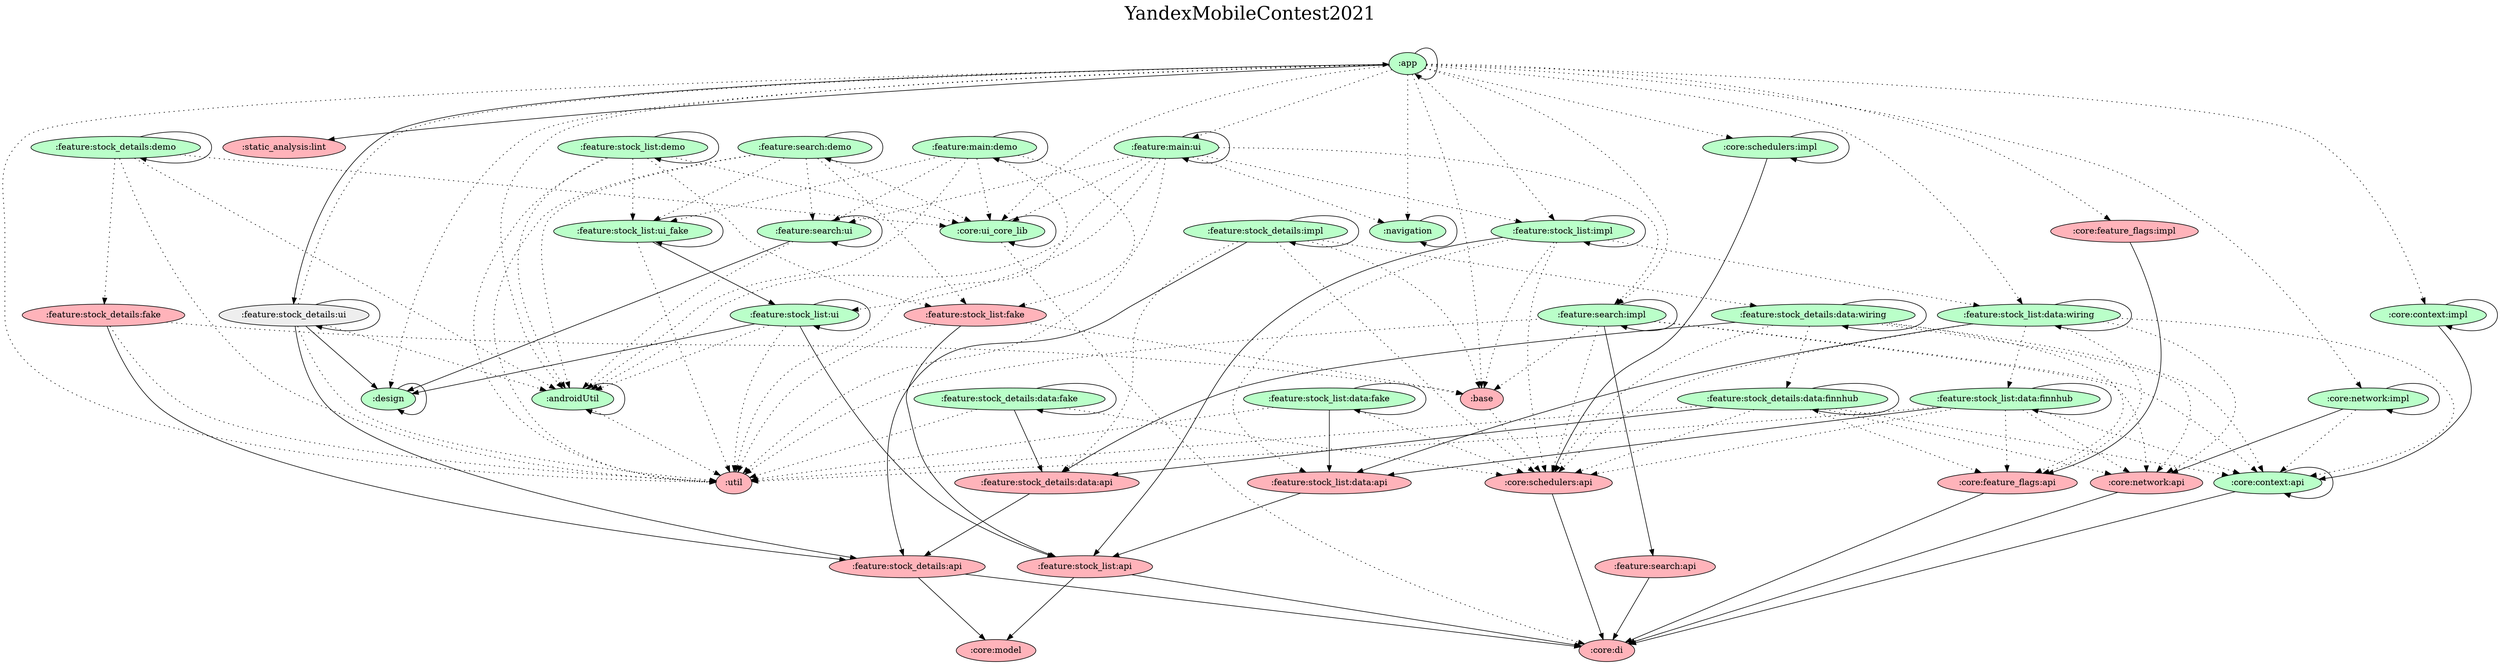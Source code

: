 digraph {
  graph [label="YandexMobileContest2021\n ",labelloc=t,fontsize=30,ranksep=1.4];
  node [style=filled, fillcolor="#bbbbbb"];
  rankdir=TB;

  # Projects

  ":androidUtil" [fillcolor="#baffc9"];
  ":app" [fillcolor="#baffc9"];
  ":base" [fillcolor="#ffb3ba"];
  ":core:context:api" [fillcolor="#baffc9"];
  ":core:context:impl" [fillcolor="#baffc9"];
  ":core:di" [fillcolor="#ffb3ba"];
  ":core:feature_flags:api" [fillcolor="#ffb3ba"];
  ":core:feature_flags:impl" [fillcolor="#ffb3ba"];
  ":core:model" [fillcolor="#ffb3ba"];
  ":core:network:api" [fillcolor="#ffb3ba"];
  ":core:network:impl" [fillcolor="#baffc9"];
  ":core:schedulers:api" [fillcolor="#ffb3ba"];
  ":core:schedulers:impl" [fillcolor="#baffc9"];
  ":core:ui_core_lib" [fillcolor="#baffc9"];
  ":design" [fillcolor="#baffc9"];
  ":feature:main:demo" [fillcolor="#baffc9"];
  ":feature:main:ui" [fillcolor="#baffc9"];
  ":feature:search:api" [fillcolor="#ffb3ba"];
  ":feature:search:demo" [fillcolor="#baffc9"];
  ":feature:search:impl" [fillcolor="#baffc9"];
  ":feature:search:ui" [fillcolor="#baffc9"];
  ":feature:stock_details:api" [fillcolor="#ffb3ba"];
  ":feature:stock_details:data:api" [fillcolor="#ffb3ba"];
  ":feature:stock_details:data:fake" [fillcolor="#baffc9"];
  ":feature:stock_details:data:finnhub" [fillcolor="#baffc9"];
  ":feature:stock_details:data:wiring" [fillcolor="#baffc9"];
  ":feature:stock_details:demo" [fillcolor="#baffc9"];
  ":feature:stock_details:fake" [fillcolor="#ffb3ba"];
  ":feature:stock_details:impl" [fillcolor="#baffc9"];
  ":feature:stock_details:ui" [fillcolor="#eeeeee"];
  ":feature:stock_list:api" [fillcolor="#ffb3ba"];
  ":feature:stock_list:data:api" [fillcolor="#ffb3ba"];
  ":feature:stock_list:data:fake" [fillcolor="#baffc9"];
  ":feature:stock_list:data:finnhub" [fillcolor="#baffc9"];
  ":feature:stock_list:data:wiring" [fillcolor="#baffc9"];
  ":feature:stock_list:demo" [fillcolor="#baffc9"];
  ":feature:stock_list:fake" [fillcolor="#ffb3ba"];
  ":feature:stock_list:impl" [fillcolor="#baffc9"];
  ":feature:stock_list:ui" [fillcolor="#baffc9"];
  ":feature:stock_list:ui_fake" [fillcolor="#baffc9"];
  ":navigation" [fillcolor="#baffc9"];
  ":static_analysis:lint" [fillcolor="#ffb3ba"];
  ":util" [fillcolor="#ffb3ba"];

  {rank = same;}

  # Dependencies

  ":androidUtil" -> ":androidUtil"
  ":androidUtil" -> ":util" [style=dotted]
  ":app" -> ":app"
  ":app" -> ":feature:stock_details:ui"
  ":app" -> ":androidUtil" [style=dotted]
  ":app" -> ":base" [style=dotted]
  ":app" -> ":design" [style=dotted]
  ":app" -> ":core:context:impl" [style=dotted]
  ":app" -> ":core:feature_flags:impl" [style=dotted]
  ":app" -> ":core:network:impl" [style=dotted]
  ":app" -> ":core:schedulers:impl" [style=dotted]
  ":app" -> ":core:ui_core_lib" [style=dotted]
  ":app" -> ":feature:main:ui" [style=dotted]
  ":app" -> ":feature:search:impl" [style=dotted]
  ":app" -> ":feature:stock_list:data:wiring" [style=dotted]
  ":app" -> ":feature:stock_list:impl" [style=dotted]
  ":app" -> ":navigation" [style=dotted]
  ":app" -> ":util" [style=dotted]
  ":app" -> ":static_analysis:lint"
  ":base" -> ":core:schedulers:api" [style=dotted]
  ":design" -> ":design"
  ":navigation" -> ":navigation"
  ":core:ui_core_lib" -> ":core:ui_core_lib"
  ":core:ui_core_lib" -> ":core:di" [style=dotted]
  ":core:context:api" -> ":core:di"
  ":core:context:api" -> ":core:context:api"
  ":core:context:impl" -> ":core:context:api"
  ":core:context:impl" -> ":core:context:impl"
  ":core:feature_flags:api" -> ":core:di"
  ":core:feature_flags:impl" -> ":core:feature_flags:api"
  ":core:network:api" -> ":core:di"
  ":core:network:impl" -> ":core:network:api"
  ":core:network:impl" -> ":core:network:impl"
  ":core:network:impl" -> ":core:context:api" [style=dotted]
  ":core:schedulers:api" -> ":core:di"
  ":core:schedulers:impl" -> ":core:schedulers:api"
  ":core:schedulers:impl" -> ":core:schedulers:impl"
  ":feature:main:demo" -> ":feature:main:demo"
  ":feature:main:demo" -> ":androidUtil" [style=dotted]
  ":feature:main:demo" -> ":core:ui_core_lib" [style=dotted]
  ":feature:main:demo" -> ":feature:search:ui" [style=dotted]
  ":feature:main:demo" -> ":feature:stock_list:fake" [style=dotted]
  ":feature:main:demo" -> ":feature:stock_list:ui_fake" [style=dotted]
  ":feature:main:demo" -> ":util" [style=dotted]
  ":feature:main:ui" -> ":feature:main:ui"
  ":feature:main:ui" -> ":androidUtil" [style=dotted]
  ":feature:main:ui" -> ":core:ui_core_lib" [style=dotted]
  ":feature:main:ui" -> ":feature:search:impl" [style=dotted]
  ":feature:main:ui" -> ":feature:search:ui" [style=dotted]
  ":feature:main:ui" -> ":feature:stock_list:impl" [style=dotted]
  ":feature:main:ui" -> ":feature:stock_list:ui" [style=dotted]
  ":feature:main:ui" -> ":navigation" [style=dotted]
  ":feature:main:ui" -> ":util" [style=dotted]
  ":feature:search:api" -> ":core:di"
  ":feature:search:demo" -> ":feature:search:demo"
  ":feature:search:demo" -> ":androidUtil" [style=dotted]
  ":feature:search:demo" -> ":core:ui_core_lib" [style=dotted]
  ":feature:search:demo" -> ":feature:search:ui" [style=dotted]
  ":feature:search:demo" -> ":feature:stock_list:fake" [style=dotted]
  ":feature:search:demo" -> ":feature:stock_list:ui_fake" [style=dotted]
  ":feature:search:demo" -> ":util" [style=dotted]
  ":feature:search:impl" -> ":feature:search:api"
  ":feature:search:impl" -> ":feature:search:impl"
  ":feature:search:impl" -> ":base" [style=dotted]
  ":feature:search:impl" -> ":core:context:api" [style=dotted]
  ":feature:search:impl" -> ":core:network:api" [style=dotted]
  ":feature:search:impl" -> ":core:schedulers:api" [style=dotted]
  ":feature:search:impl" -> ":util" [style=dotted]
  ":feature:search:ui" -> ":design"
  ":feature:search:ui" -> ":feature:search:ui"
  ":feature:search:ui" -> ":androidUtil" [style=dotted]
  ":feature:stock_details:api" -> ":core:di"
  ":feature:stock_details:api" -> ":core:model"
  ":feature:stock_details:demo" -> ":feature:stock_details:demo"
  ":feature:stock_details:demo" -> ":androidUtil" [style=dotted]
  ":feature:stock_details:demo" -> ":core:ui_core_lib" [style=dotted]
  ":feature:stock_details:demo" -> ":feature:stock_details:fake" [style=dotted]
  ":feature:stock_details:demo" -> ":util" [style=dotted]
  ":feature:stock_details:fake" -> ":feature:stock_details:api"
  ":feature:stock_details:fake" -> ":base" [style=dotted]
  ":feature:stock_details:fake" -> ":util" [style=dotted]
  ":feature:stock_details:impl" -> ":feature:stock_details:api"
  ":feature:stock_details:impl" -> ":feature:stock_details:impl"
  ":feature:stock_details:impl" -> ":base" [style=dotted]
  ":feature:stock_details:impl" -> ":core:schedulers:api" [style=dotted]
  ":feature:stock_details:impl" -> ":feature:stock_details:data:api" [style=dotted]
  ":feature:stock_details:impl" -> ":feature:stock_details:data:wiring" [style=dotted]
  ":feature:stock_details:ui" -> ":design"
  ":feature:stock_details:ui" -> ":feature:stock_details:api"
  ":feature:stock_details:ui" -> ":feature:stock_details:ui"
  ":feature:stock_details:ui" -> ":androidUtil" [style=dotted]
  ":feature:stock_details:ui" -> ":app" [style=dotted]
  ":feature:stock_details:ui" -> ":util" [style=dotted]
  ":feature:stock_list:api" -> ":core:di"
  ":feature:stock_list:api" -> ":core:model"
  ":feature:stock_list:demo" -> ":feature:stock_list:demo"
  ":feature:stock_list:demo" -> ":androidUtil" [style=dotted]
  ":feature:stock_list:demo" -> ":core:ui_core_lib" [style=dotted]
  ":feature:stock_list:demo" -> ":feature:stock_list:fake" [style=dotted]
  ":feature:stock_list:demo" -> ":feature:stock_list:ui_fake" [style=dotted]
  ":feature:stock_list:demo" -> ":util" [style=dotted]
  ":feature:stock_list:fake" -> ":feature:stock_list:api"
  ":feature:stock_list:fake" -> ":base" [style=dotted]
  ":feature:stock_list:fake" -> ":util" [style=dotted]
  ":feature:stock_list:impl" -> ":feature:stock_list:api"
  ":feature:stock_list:impl" -> ":feature:stock_list:impl"
  ":feature:stock_list:impl" -> ":base" [style=dotted]
  ":feature:stock_list:impl" -> ":core:schedulers:api" [style=dotted]
  ":feature:stock_list:impl" -> ":feature:stock_list:data:api" [style=dotted]
  ":feature:stock_list:impl" -> ":feature:stock_list:data:wiring" [style=dotted]
  ":feature:stock_list:ui" -> ":design"
  ":feature:stock_list:ui" -> ":feature:stock_list:api"
  ":feature:stock_list:ui" -> ":feature:stock_list:ui"
  ":feature:stock_list:ui" -> ":androidUtil" [style=dotted]
  ":feature:stock_list:ui" -> ":util" [style=dotted]
  ":feature:stock_list:ui_fake" -> ":feature:stock_list:ui"
  ":feature:stock_list:ui_fake" -> ":feature:stock_list:ui_fake"
  ":feature:stock_list:ui_fake" -> ":util" [style=dotted]
  ":feature:stock_details:data:api" -> ":feature:stock_details:api"
  ":feature:stock_details:data:fake" -> ":feature:stock_details:data:api"
  ":feature:stock_details:data:fake" -> ":feature:stock_details:data:fake"
  ":feature:stock_details:data:fake" -> ":core:schedulers:api" [style=dotted]
  ":feature:stock_details:data:fake" -> ":util" [style=dotted]
  ":feature:stock_details:data:finnhub" -> ":feature:stock_details:data:api"
  ":feature:stock_details:data:finnhub" -> ":feature:stock_details:data:finnhub"
  ":feature:stock_details:data:finnhub" -> ":core:context:api" [style=dotted]
  ":feature:stock_details:data:finnhub" -> ":core:feature_flags:api" [style=dotted]
  ":feature:stock_details:data:finnhub" -> ":core:network:api" [style=dotted]
  ":feature:stock_details:data:finnhub" -> ":core:schedulers:api" [style=dotted]
  ":feature:stock_details:data:finnhub" -> ":util" [style=dotted]
  ":feature:stock_details:data:wiring" -> ":feature:stock_details:data:api"
  ":feature:stock_details:data:wiring" -> ":feature:stock_details:data:wiring"
  ":feature:stock_details:data:wiring" -> ":core:context:api" [style=dotted]
  ":feature:stock_details:data:wiring" -> ":core:feature_flags:api" [style=dotted]
  ":feature:stock_details:data:wiring" -> ":core:network:api" [style=dotted]
  ":feature:stock_details:data:wiring" -> ":core:schedulers:api" [style=dotted]
  ":feature:stock_details:data:wiring" -> ":feature:stock_details:data:finnhub" [style=dotted]
  ":feature:stock_list:data:api" -> ":feature:stock_list:api"
  ":feature:stock_list:data:fake" -> ":feature:stock_list:data:api"
  ":feature:stock_list:data:fake" -> ":feature:stock_list:data:fake"
  ":feature:stock_list:data:fake" -> ":core:schedulers:api" [style=dotted]
  ":feature:stock_list:data:fake" -> ":util" [style=dotted]
  ":feature:stock_list:data:finnhub" -> ":feature:stock_list:data:api"
  ":feature:stock_list:data:finnhub" -> ":feature:stock_list:data:finnhub"
  ":feature:stock_list:data:finnhub" -> ":core:context:api" [style=dotted]
  ":feature:stock_list:data:finnhub" -> ":core:feature_flags:api" [style=dotted]
  ":feature:stock_list:data:finnhub" -> ":core:network:api" [style=dotted]
  ":feature:stock_list:data:finnhub" -> ":core:schedulers:api" [style=dotted]
  ":feature:stock_list:data:finnhub" -> ":util" [style=dotted]
  ":feature:stock_list:data:wiring" -> ":feature:stock_list:data:api"
  ":feature:stock_list:data:wiring" -> ":feature:stock_list:data:wiring"
  ":feature:stock_list:data:wiring" -> ":core:context:api" [style=dotted]
  ":feature:stock_list:data:wiring" -> ":core:feature_flags:api" [style=dotted]
  ":feature:stock_list:data:wiring" -> ":core:network:api" [style=dotted]
  ":feature:stock_list:data:wiring" -> ":core:schedulers:api" [style=dotted]
  ":feature:stock_list:data:wiring" -> ":feature:stock_list:data:finnhub" [style=dotted]
}
